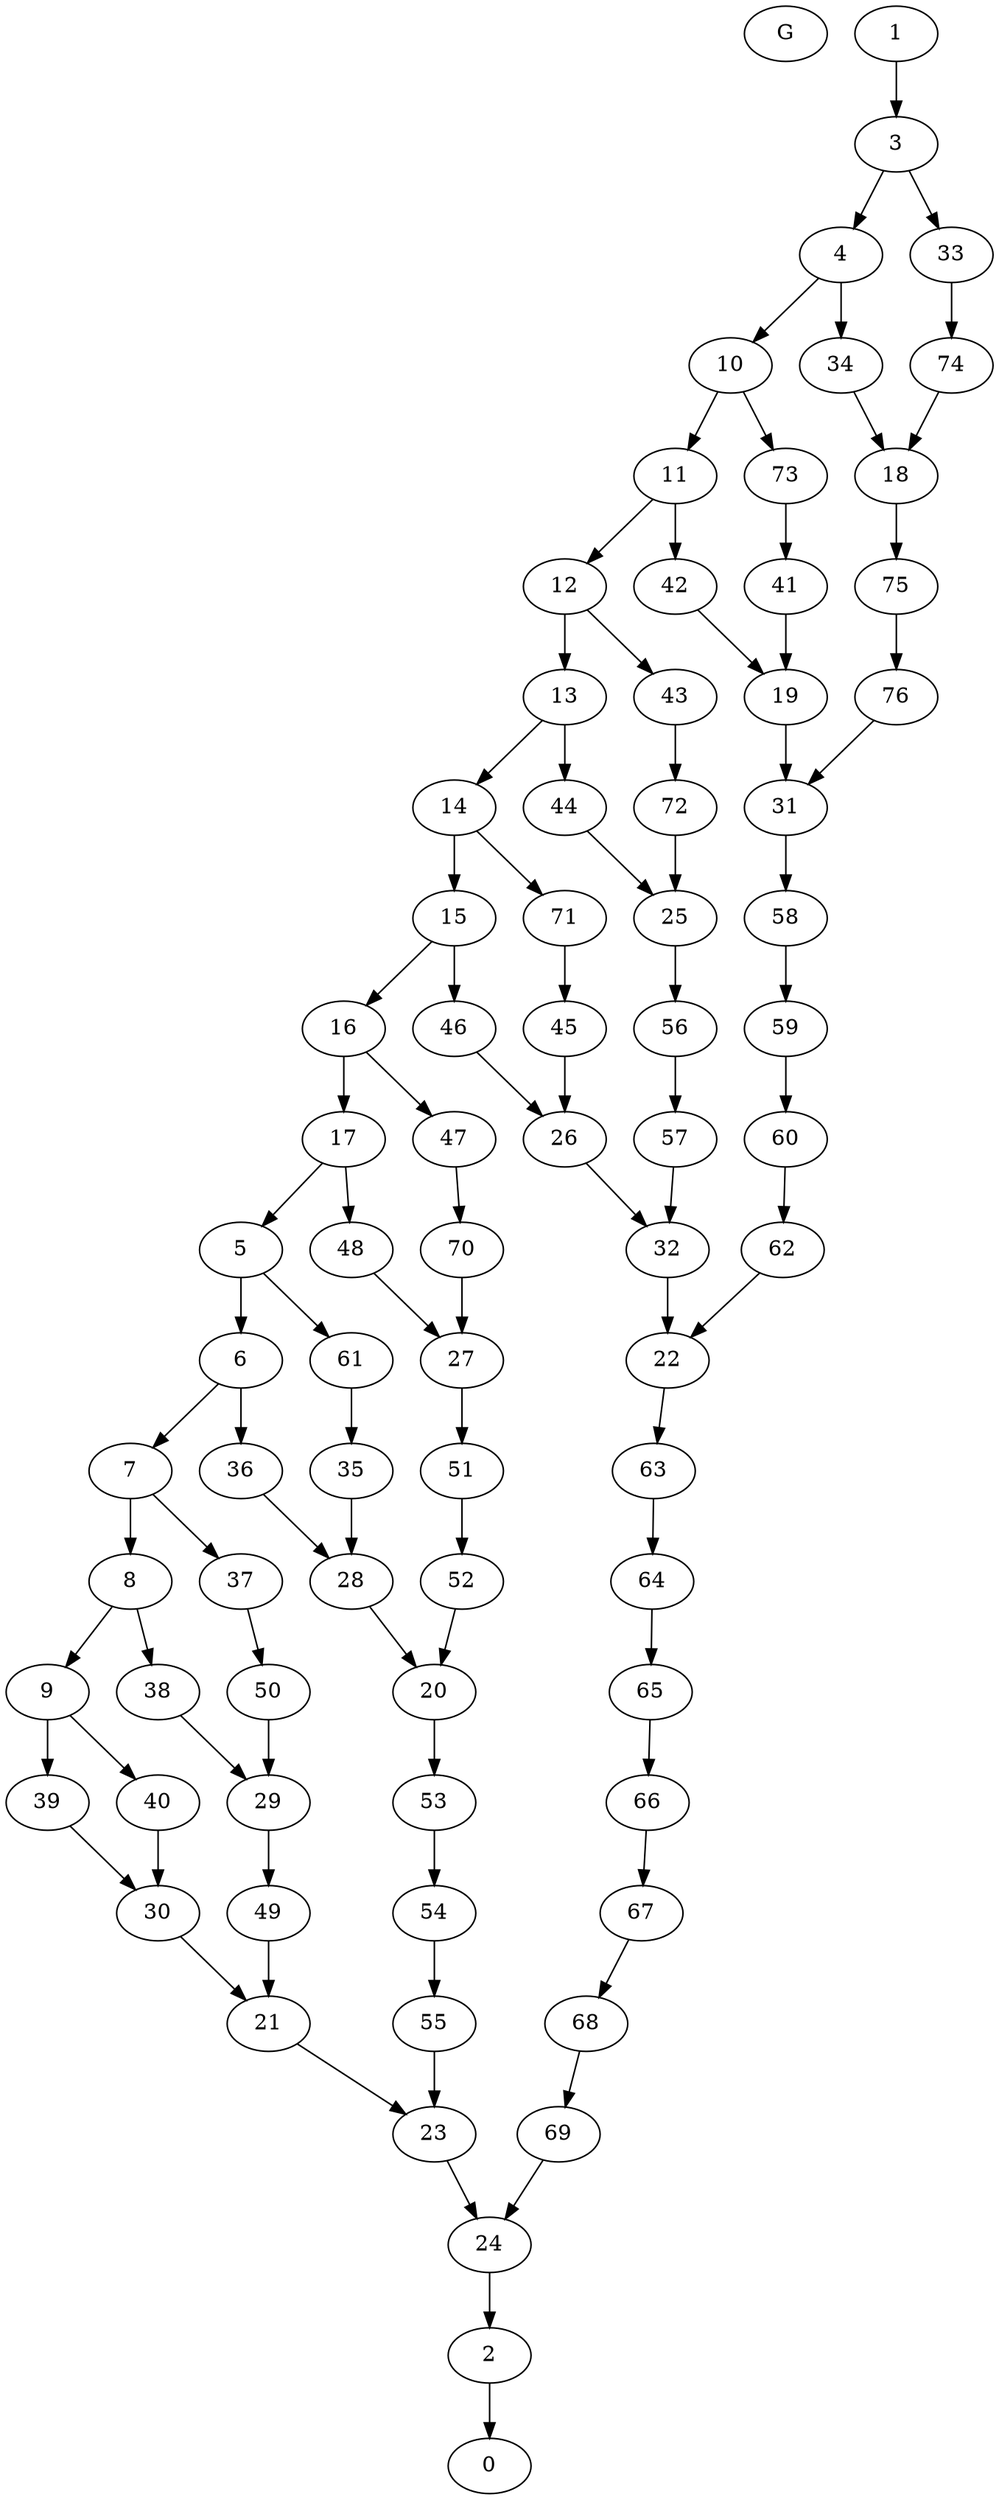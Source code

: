 digraph G {
G
0 [domset=1]
1 [domset=0]
2 [domset=0]
3 [domset=0]
4 [domset=0]
5 [domset=1]
6 [domset=0]
7 [domset=1]
8 [domset=0]
9 [domset=1]
10 [domset=1]
11 [domset=0]
12 [domset=1]
13 [domset=0]
14 [domset=1]
15 [domset=0]
16 [domset=1]
17 [domset=0]
18 [domset=1]
19 [domset=1]
20 [domset=1]
21 [domset=1]
22 [domset=1]
23 [domset=0]
24 [domset=1]
25 [domset=1]
26 [domset=1]
27 [domset=1] 
28 [domset=1]
29 [domset=1]
30 [domset=1]
31 [domset=1]
32 [domset=0] 
33 [domset=0]
34 [domset=0]
35 [domset=0]
36 [domset=0]
37 [domset=0]
38 [domset=0]
39 [domset=0]
40 [domset=0]
41 [domset=0]
42 [domset=0]
43 [domset=0]
44 [domset=0]
45 [domset=0]
46 [domset=0]
47 [domset=0]
48 [domset=0]
49 [domset=0]
50 [domset=0]
51 [domset=0]
52 [domset=0]
53 [domset=0]
54 [domset=1]
55 [domset=0]
56 [domset=0]
57 [domset=1]
58 [domset=0]
59 [domset=1]
60 [domset=0]
61 [domset=0]
62 [domset=0]
63 [domset=0]
64 [domset=1]
65 [domset=0]
66 [domset=1]
67 [domset=0]
68 [domset=1]
69 [domset=0]
70 [domset=0]
71 [domset=0]
72 [domset=0]
73 [domset=0]
74 [domset=0]
75 [domset=0]
76 [domset=0]

1->3
2->0
3->4
3->33
4->10
4->34
5->6
5->61
6->7
6->36
7->37
7->8
8->38
8->9
9->39
9->40
10->11
10->73
11->12
11->42
12->43
12->13
13->44
13->14
14->15
14->71
15->46
15->16
16->17
16->47
17->48
17->5
18->75
19->31
20->53
21->23
22->63
23->24
24->2
25->56
26->32
27->51
28->20
29->49
30->21
31->58
32->22
33->74
34->18
35->28
36->28
37->50
38->29
39->30
40->30
41->19
42->19
43->72
44->25
45->26
46->26
47->70
48->27
49->21
50->29
51->52
52->20
53->54
54->55
55->23
56->57
57->32
58->59
59->60
60->62
61->35
62->22
63->64
64->65
65->66
66->67
67->68
68->69
69->24
70->27
71->45
72->25
73->41
74->18
75->76
76->31
}
